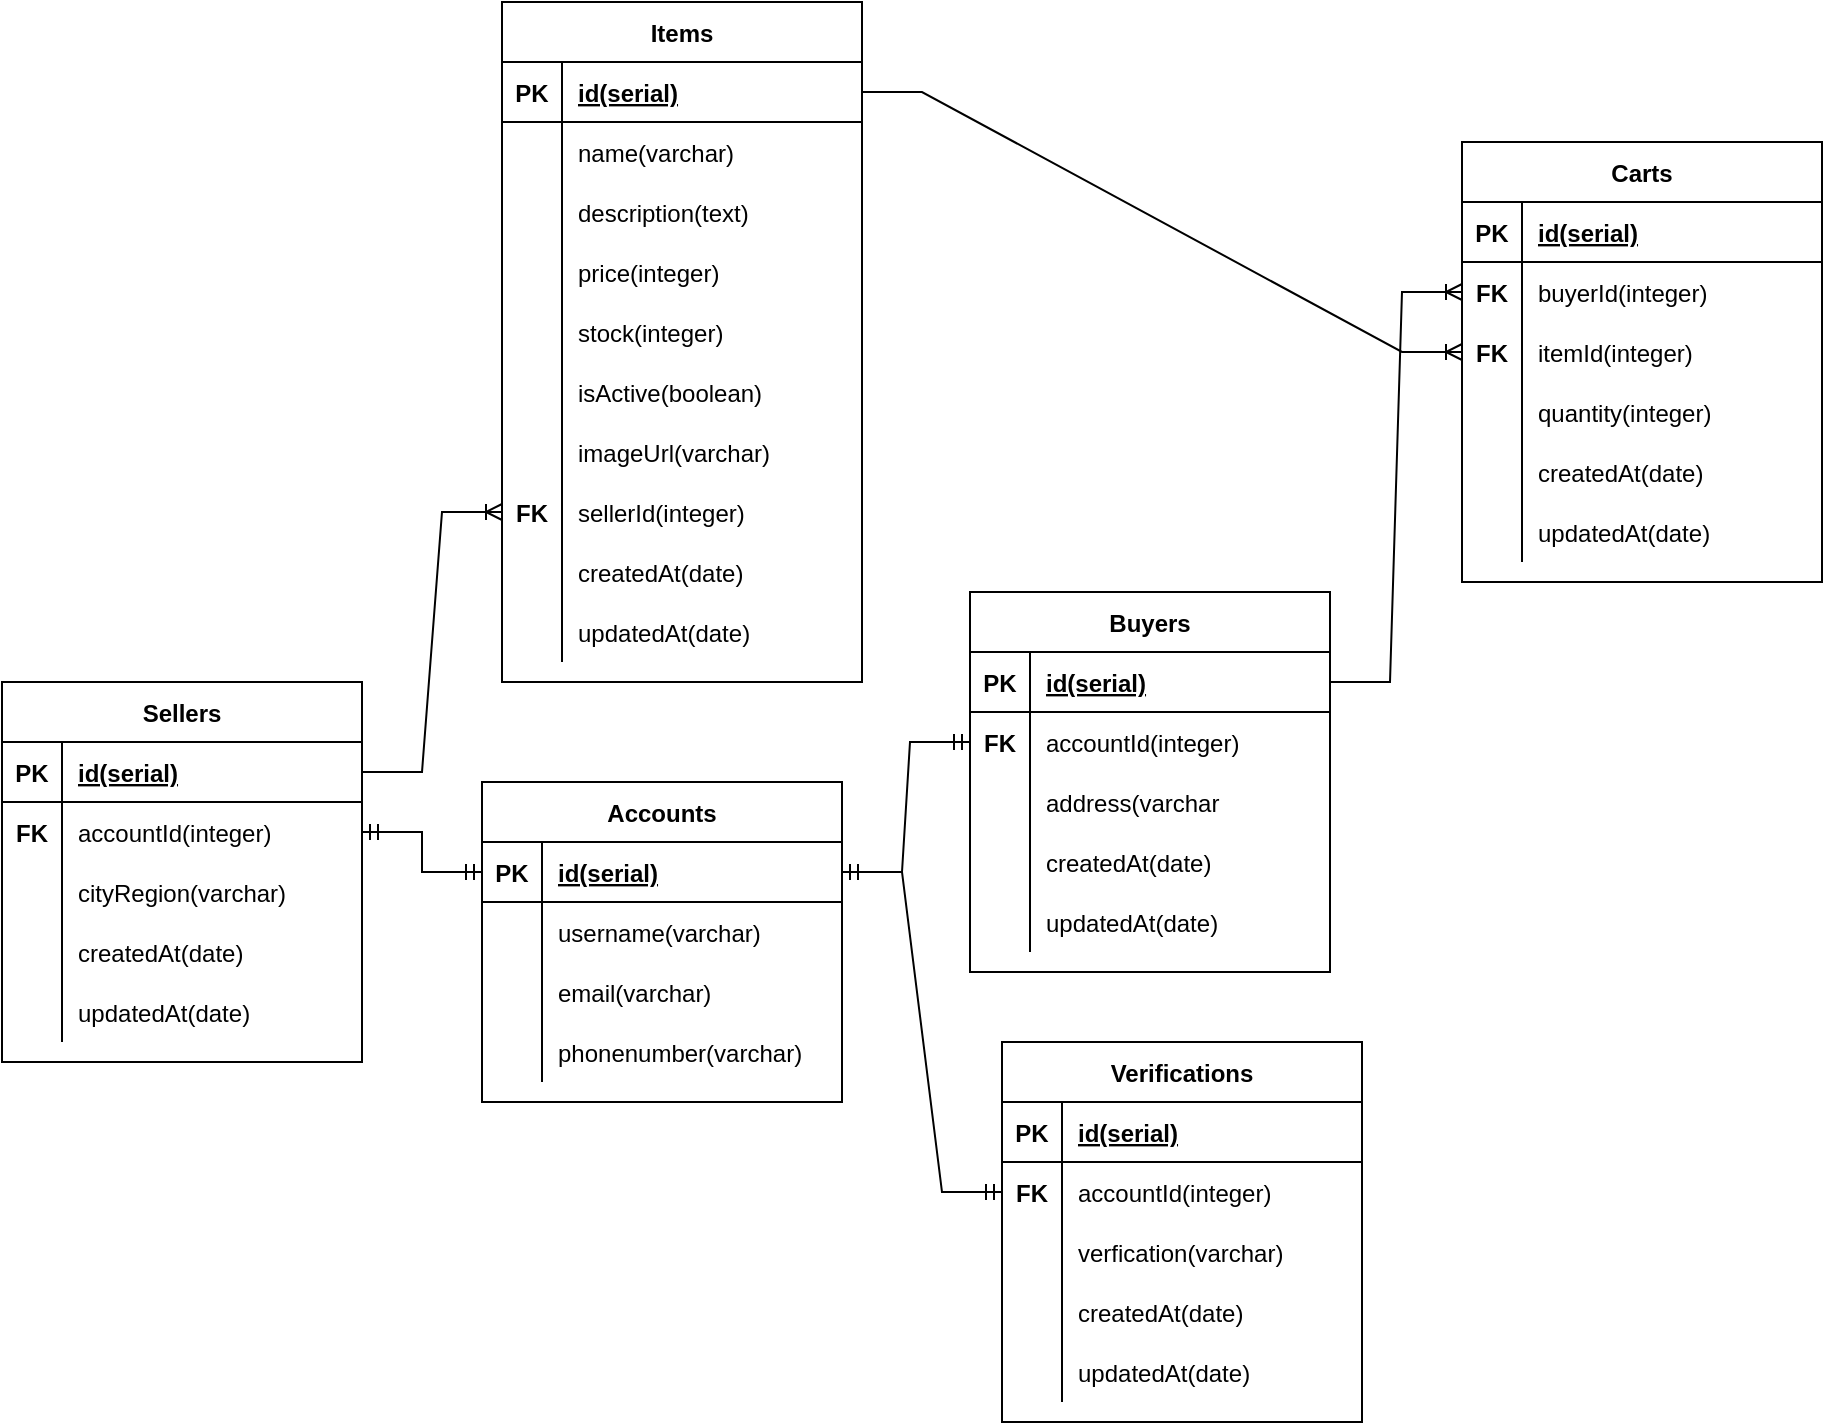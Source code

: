 <mxfile version="15.5.2" type="github">
  <diagram id="oNwJGqiaX8sWsKDRf94H" name="Page-1">
    <mxGraphModel dx="2130" dy="767" grid="1" gridSize="10" guides="1" tooltips="1" connect="1" arrows="1" fold="1" page="1" pageScale="1" pageWidth="827" pageHeight="1169" math="0" shadow="0">
      <root>
        <mxCell id="0" />
        <mxCell id="1" parent="0" />
        <mxCell id="CRNBBbrj-tP_phKa5Gia-1" value="Sellers" style="shape=table;startSize=30;container=1;collapsible=1;childLayout=tableLayout;fixedRows=1;rowLines=0;fontStyle=1;align=center;resizeLast=1;" vertex="1" parent="1">
          <mxGeometry x="-70" y="370" width="180" height="190" as="geometry" />
        </mxCell>
        <mxCell id="CRNBBbrj-tP_phKa5Gia-2" value="" style="shape=partialRectangle;collapsible=0;dropTarget=0;pointerEvents=0;fillColor=none;top=0;left=0;bottom=1;right=0;points=[[0,0.5],[1,0.5]];portConstraint=eastwest;" vertex="1" parent="CRNBBbrj-tP_phKa5Gia-1">
          <mxGeometry y="30" width="180" height="30" as="geometry" />
        </mxCell>
        <mxCell id="CRNBBbrj-tP_phKa5Gia-3" value="PK" style="shape=partialRectangle;connectable=0;fillColor=none;top=0;left=0;bottom=0;right=0;fontStyle=1;overflow=hidden;" vertex="1" parent="CRNBBbrj-tP_phKa5Gia-2">
          <mxGeometry width="30" height="30" as="geometry">
            <mxRectangle width="30" height="30" as="alternateBounds" />
          </mxGeometry>
        </mxCell>
        <mxCell id="CRNBBbrj-tP_phKa5Gia-4" value="id(serial)" style="shape=partialRectangle;connectable=0;fillColor=none;top=0;left=0;bottom=0;right=0;align=left;spacingLeft=6;fontStyle=5;overflow=hidden;" vertex="1" parent="CRNBBbrj-tP_phKa5Gia-2">
          <mxGeometry x="30" width="150" height="30" as="geometry">
            <mxRectangle width="150" height="30" as="alternateBounds" />
          </mxGeometry>
        </mxCell>
        <mxCell id="CRNBBbrj-tP_phKa5Gia-5" value="" style="shape=partialRectangle;collapsible=0;dropTarget=0;pointerEvents=0;fillColor=none;top=0;left=0;bottom=0;right=0;points=[[0,0.5],[1,0.5]];portConstraint=eastwest;" vertex="1" parent="CRNBBbrj-tP_phKa5Gia-1">
          <mxGeometry y="60" width="180" height="30" as="geometry" />
        </mxCell>
        <mxCell id="CRNBBbrj-tP_phKa5Gia-6" value="FK" style="shape=partialRectangle;connectable=0;fillColor=none;top=0;left=0;bottom=0;right=0;editable=1;overflow=hidden;fontStyle=1" vertex="1" parent="CRNBBbrj-tP_phKa5Gia-5">
          <mxGeometry width="30" height="30" as="geometry">
            <mxRectangle width="30" height="30" as="alternateBounds" />
          </mxGeometry>
        </mxCell>
        <mxCell id="CRNBBbrj-tP_phKa5Gia-7" value="accountId(integer)" style="shape=partialRectangle;connectable=0;fillColor=none;top=0;left=0;bottom=0;right=0;align=left;spacingLeft=6;overflow=hidden;" vertex="1" parent="CRNBBbrj-tP_phKa5Gia-5">
          <mxGeometry x="30" width="150" height="30" as="geometry">
            <mxRectangle width="150" height="30" as="alternateBounds" />
          </mxGeometry>
        </mxCell>
        <mxCell id="CRNBBbrj-tP_phKa5Gia-8" value="" style="shape=partialRectangle;collapsible=0;dropTarget=0;pointerEvents=0;fillColor=none;top=0;left=0;bottom=0;right=0;points=[[0,0.5],[1,0.5]];portConstraint=eastwest;" vertex="1" parent="CRNBBbrj-tP_phKa5Gia-1">
          <mxGeometry y="90" width="180" height="30" as="geometry" />
        </mxCell>
        <mxCell id="CRNBBbrj-tP_phKa5Gia-9" value="" style="shape=partialRectangle;connectable=0;fillColor=none;top=0;left=0;bottom=0;right=0;editable=1;overflow=hidden;" vertex="1" parent="CRNBBbrj-tP_phKa5Gia-8">
          <mxGeometry width="30" height="30" as="geometry">
            <mxRectangle width="30" height="30" as="alternateBounds" />
          </mxGeometry>
        </mxCell>
        <mxCell id="CRNBBbrj-tP_phKa5Gia-10" value="cityRegion(varchar)" style="shape=partialRectangle;connectable=0;fillColor=none;top=0;left=0;bottom=0;right=0;align=left;spacingLeft=6;overflow=hidden;" vertex="1" parent="CRNBBbrj-tP_phKa5Gia-8">
          <mxGeometry x="30" width="150" height="30" as="geometry">
            <mxRectangle width="150" height="30" as="alternateBounds" />
          </mxGeometry>
        </mxCell>
        <mxCell id="CRNBBbrj-tP_phKa5Gia-11" value="" style="shape=partialRectangle;collapsible=0;dropTarget=0;pointerEvents=0;fillColor=none;top=0;left=0;bottom=0;right=0;points=[[0,0.5],[1,0.5]];portConstraint=eastwest;" vertex="1" parent="CRNBBbrj-tP_phKa5Gia-1">
          <mxGeometry y="120" width="180" height="30" as="geometry" />
        </mxCell>
        <mxCell id="CRNBBbrj-tP_phKa5Gia-12" value="" style="shape=partialRectangle;connectable=0;fillColor=none;top=0;left=0;bottom=0;right=0;editable=1;overflow=hidden;" vertex="1" parent="CRNBBbrj-tP_phKa5Gia-11">
          <mxGeometry width="30" height="30" as="geometry">
            <mxRectangle width="30" height="30" as="alternateBounds" />
          </mxGeometry>
        </mxCell>
        <mxCell id="CRNBBbrj-tP_phKa5Gia-13" value="createdAt(date)" style="shape=partialRectangle;connectable=0;fillColor=none;top=0;left=0;bottom=0;right=0;align=left;spacingLeft=6;overflow=hidden;" vertex="1" parent="CRNBBbrj-tP_phKa5Gia-11">
          <mxGeometry x="30" width="150" height="30" as="geometry">
            <mxRectangle width="150" height="30" as="alternateBounds" />
          </mxGeometry>
        </mxCell>
        <mxCell id="CRNBBbrj-tP_phKa5Gia-106" value="" style="shape=partialRectangle;collapsible=0;dropTarget=0;pointerEvents=0;fillColor=none;top=0;left=0;bottom=0;right=0;points=[[0,0.5],[1,0.5]];portConstraint=eastwest;" vertex="1" parent="CRNBBbrj-tP_phKa5Gia-1">
          <mxGeometry y="150" width="180" height="30" as="geometry" />
        </mxCell>
        <mxCell id="CRNBBbrj-tP_phKa5Gia-107" value="" style="shape=partialRectangle;connectable=0;fillColor=none;top=0;left=0;bottom=0;right=0;editable=1;overflow=hidden;" vertex="1" parent="CRNBBbrj-tP_phKa5Gia-106">
          <mxGeometry width="30" height="30" as="geometry">
            <mxRectangle width="30" height="30" as="alternateBounds" />
          </mxGeometry>
        </mxCell>
        <mxCell id="CRNBBbrj-tP_phKa5Gia-108" value="updatedAt(date)" style="shape=partialRectangle;connectable=0;fillColor=none;top=0;left=0;bottom=0;right=0;align=left;spacingLeft=6;overflow=hidden;" vertex="1" parent="CRNBBbrj-tP_phKa5Gia-106">
          <mxGeometry x="30" width="150" height="30" as="geometry">
            <mxRectangle width="150" height="30" as="alternateBounds" />
          </mxGeometry>
        </mxCell>
        <mxCell id="CRNBBbrj-tP_phKa5Gia-14" value="Buyers" style="shape=table;startSize=30;container=1;collapsible=1;childLayout=tableLayout;fixedRows=1;rowLines=0;fontStyle=1;align=center;resizeLast=1;" vertex="1" parent="1">
          <mxGeometry x="414" y="325" width="180" height="190" as="geometry" />
        </mxCell>
        <mxCell id="CRNBBbrj-tP_phKa5Gia-15" value="" style="shape=partialRectangle;collapsible=0;dropTarget=0;pointerEvents=0;fillColor=none;top=0;left=0;bottom=1;right=0;points=[[0,0.5],[1,0.5]];portConstraint=eastwest;" vertex="1" parent="CRNBBbrj-tP_phKa5Gia-14">
          <mxGeometry y="30" width="180" height="30" as="geometry" />
        </mxCell>
        <mxCell id="CRNBBbrj-tP_phKa5Gia-16" value="PK" style="shape=partialRectangle;connectable=0;fillColor=none;top=0;left=0;bottom=0;right=0;fontStyle=1;overflow=hidden;" vertex="1" parent="CRNBBbrj-tP_phKa5Gia-15">
          <mxGeometry width="30" height="30" as="geometry">
            <mxRectangle width="30" height="30" as="alternateBounds" />
          </mxGeometry>
        </mxCell>
        <mxCell id="CRNBBbrj-tP_phKa5Gia-17" value="id(serial)" style="shape=partialRectangle;connectable=0;fillColor=none;top=0;left=0;bottom=0;right=0;align=left;spacingLeft=6;fontStyle=5;overflow=hidden;" vertex="1" parent="CRNBBbrj-tP_phKa5Gia-15">
          <mxGeometry x="30" width="150" height="30" as="geometry">
            <mxRectangle width="150" height="30" as="alternateBounds" />
          </mxGeometry>
        </mxCell>
        <mxCell id="CRNBBbrj-tP_phKa5Gia-18" value="" style="shape=partialRectangle;collapsible=0;dropTarget=0;pointerEvents=0;fillColor=none;top=0;left=0;bottom=0;right=0;points=[[0,0.5],[1,0.5]];portConstraint=eastwest;" vertex="1" parent="CRNBBbrj-tP_phKa5Gia-14">
          <mxGeometry y="60" width="180" height="30" as="geometry" />
        </mxCell>
        <mxCell id="CRNBBbrj-tP_phKa5Gia-19" value="FK" style="shape=partialRectangle;connectable=0;fillColor=none;top=0;left=0;bottom=0;right=0;editable=1;overflow=hidden;fontStyle=1" vertex="1" parent="CRNBBbrj-tP_phKa5Gia-18">
          <mxGeometry width="30" height="30" as="geometry">
            <mxRectangle width="30" height="30" as="alternateBounds" />
          </mxGeometry>
        </mxCell>
        <mxCell id="CRNBBbrj-tP_phKa5Gia-20" value="accountId(integer)" style="shape=partialRectangle;connectable=0;fillColor=none;top=0;left=0;bottom=0;right=0;align=left;spacingLeft=6;overflow=hidden;" vertex="1" parent="CRNBBbrj-tP_phKa5Gia-18">
          <mxGeometry x="30" width="150" height="30" as="geometry">
            <mxRectangle width="150" height="30" as="alternateBounds" />
          </mxGeometry>
        </mxCell>
        <mxCell id="CRNBBbrj-tP_phKa5Gia-21" value="" style="shape=partialRectangle;collapsible=0;dropTarget=0;pointerEvents=0;fillColor=none;top=0;left=0;bottom=0;right=0;points=[[0,0.5],[1,0.5]];portConstraint=eastwest;" vertex="1" parent="CRNBBbrj-tP_phKa5Gia-14">
          <mxGeometry y="90" width="180" height="30" as="geometry" />
        </mxCell>
        <mxCell id="CRNBBbrj-tP_phKa5Gia-22" value="" style="shape=partialRectangle;connectable=0;fillColor=none;top=0;left=0;bottom=0;right=0;editable=1;overflow=hidden;" vertex="1" parent="CRNBBbrj-tP_phKa5Gia-21">
          <mxGeometry width="30" height="30" as="geometry">
            <mxRectangle width="30" height="30" as="alternateBounds" />
          </mxGeometry>
        </mxCell>
        <mxCell id="CRNBBbrj-tP_phKa5Gia-23" value="address(varchar" style="shape=partialRectangle;connectable=0;fillColor=none;top=0;left=0;bottom=0;right=0;align=left;spacingLeft=6;overflow=hidden;" vertex="1" parent="CRNBBbrj-tP_phKa5Gia-21">
          <mxGeometry x="30" width="150" height="30" as="geometry">
            <mxRectangle width="150" height="30" as="alternateBounds" />
          </mxGeometry>
        </mxCell>
        <mxCell id="CRNBBbrj-tP_phKa5Gia-24" value="" style="shape=partialRectangle;collapsible=0;dropTarget=0;pointerEvents=0;fillColor=none;top=0;left=0;bottom=0;right=0;points=[[0,0.5],[1,0.5]];portConstraint=eastwest;" vertex="1" parent="CRNBBbrj-tP_phKa5Gia-14">
          <mxGeometry y="120" width="180" height="30" as="geometry" />
        </mxCell>
        <mxCell id="CRNBBbrj-tP_phKa5Gia-25" value="" style="shape=partialRectangle;connectable=0;fillColor=none;top=0;left=0;bottom=0;right=0;editable=1;overflow=hidden;" vertex="1" parent="CRNBBbrj-tP_phKa5Gia-24">
          <mxGeometry width="30" height="30" as="geometry">
            <mxRectangle width="30" height="30" as="alternateBounds" />
          </mxGeometry>
        </mxCell>
        <mxCell id="CRNBBbrj-tP_phKa5Gia-26" value="createdAt(date)" style="shape=partialRectangle;connectable=0;fillColor=none;top=0;left=0;bottom=0;right=0;align=left;spacingLeft=6;overflow=hidden;" vertex="1" parent="CRNBBbrj-tP_phKa5Gia-24">
          <mxGeometry x="30" width="150" height="30" as="geometry">
            <mxRectangle width="150" height="30" as="alternateBounds" />
          </mxGeometry>
        </mxCell>
        <mxCell id="CRNBBbrj-tP_phKa5Gia-109" value="" style="shape=partialRectangle;collapsible=0;dropTarget=0;pointerEvents=0;fillColor=none;top=0;left=0;bottom=0;right=0;points=[[0,0.5],[1,0.5]];portConstraint=eastwest;" vertex="1" parent="CRNBBbrj-tP_phKa5Gia-14">
          <mxGeometry y="150" width="180" height="30" as="geometry" />
        </mxCell>
        <mxCell id="CRNBBbrj-tP_phKa5Gia-110" value="" style="shape=partialRectangle;connectable=0;fillColor=none;top=0;left=0;bottom=0;right=0;editable=1;overflow=hidden;" vertex="1" parent="CRNBBbrj-tP_phKa5Gia-109">
          <mxGeometry width="30" height="30" as="geometry">
            <mxRectangle width="30" height="30" as="alternateBounds" />
          </mxGeometry>
        </mxCell>
        <mxCell id="CRNBBbrj-tP_phKa5Gia-111" value="updatedAt(date)" style="shape=partialRectangle;connectable=0;fillColor=none;top=0;left=0;bottom=0;right=0;align=left;spacingLeft=6;overflow=hidden;" vertex="1" parent="CRNBBbrj-tP_phKa5Gia-109">
          <mxGeometry x="30" width="150" height="30" as="geometry">
            <mxRectangle width="150" height="30" as="alternateBounds" />
          </mxGeometry>
        </mxCell>
        <mxCell id="CRNBBbrj-tP_phKa5Gia-27" value="Accounts" style="shape=table;startSize=30;container=1;collapsible=1;childLayout=tableLayout;fixedRows=1;rowLines=0;fontStyle=1;align=center;resizeLast=1;" vertex="1" parent="1">
          <mxGeometry x="170" y="420" width="180" height="160" as="geometry" />
        </mxCell>
        <mxCell id="CRNBBbrj-tP_phKa5Gia-28" value="" style="shape=partialRectangle;collapsible=0;dropTarget=0;pointerEvents=0;fillColor=none;top=0;left=0;bottom=1;right=0;points=[[0,0.5],[1,0.5]];portConstraint=eastwest;" vertex="1" parent="CRNBBbrj-tP_phKa5Gia-27">
          <mxGeometry y="30" width="180" height="30" as="geometry" />
        </mxCell>
        <mxCell id="CRNBBbrj-tP_phKa5Gia-29" value="PK" style="shape=partialRectangle;connectable=0;fillColor=none;top=0;left=0;bottom=0;right=0;fontStyle=1;overflow=hidden;" vertex="1" parent="CRNBBbrj-tP_phKa5Gia-28">
          <mxGeometry width="30" height="30" as="geometry">
            <mxRectangle width="30" height="30" as="alternateBounds" />
          </mxGeometry>
        </mxCell>
        <mxCell id="CRNBBbrj-tP_phKa5Gia-30" value="id(serial)" style="shape=partialRectangle;connectable=0;fillColor=none;top=0;left=0;bottom=0;right=0;align=left;spacingLeft=6;fontStyle=5;overflow=hidden;" vertex="1" parent="CRNBBbrj-tP_phKa5Gia-28">
          <mxGeometry x="30" width="150" height="30" as="geometry">
            <mxRectangle width="150" height="30" as="alternateBounds" />
          </mxGeometry>
        </mxCell>
        <mxCell id="CRNBBbrj-tP_phKa5Gia-31" value="" style="shape=partialRectangle;collapsible=0;dropTarget=0;pointerEvents=0;fillColor=none;top=0;left=0;bottom=0;right=0;points=[[0,0.5],[1,0.5]];portConstraint=eastwest;" vertex="1" parent="CRNBBbrj-tP_phKa5Gia-27">
          <mxGeometry y="60" width="180" height="30" as="geometry" />
        </mxCell>
        <mxCell id="CRNBBbrj-tP_phKa5Gia-32" value="" style="shape=partialRectangle;connectable=0;fillColor=none;top=0;left=0;bottom=0;right=0;editable=1;overflow=hidden;" vertex="1" parent="CRNBBbrj-tP_phKa5Gia-31">
          <mxGeometry width="30" height="30" as="geometry">
            <mxRectangle width="30" height="30" as="alternateBounds" />
          </mxGeometry>
        </mxCell>
        <mxCell id="CRNBBbrj-tP_phKa5Gia-33" value="username(varchar)" style="shape=partialRectangle;connectable=0;fillColor=none;top=0;left=0;bottom=0;right=0;align=left;spacingLeft=6;overflow=hidden;" vertex="1" parent="CRNBBbrj-tP_phKa5Gia-31">
          <mxGeometry x="30" width="150" height="30" as="geometry">
            <mxRectangle width="150" height="30" as="alternateBounds" />
          </mxGeometry>
        </mxCell>
        <mxCell id="CRNBBbrj-tP_phKa5Gia-34" value="" style="shape=partialRectangle;collapsible=0;dropTarget=0;pointerEvents=0;fillColor=none;top=0;left=0;bottom=0;right=0;points=[[0,0.5],[1,0.5]];portConstraint=eastwest;" vertex="1" parent="CRNBBbrj-tP_phKa5Gia-27">
          <mxGeometry y="90" width="180" height="30" as="geometry" />
        </mxCell>
        <mxCell id="CRNBBbrj-tP_phKa5Gia-35" value="" style="shape=partialRectangle;connectable=0;fillColor=none;top=0;left=0;bottom=0;right=0;editable=1;overflow=hidden;" vertex="1" parent="CRNBBbrj-tP_phKa5Gia-34">
          <mxGeometry width="30" height="30" as="geometry">
            <mxRectangle width="30" height="30" as="alternateBounds" />
          </mxGeometry>
        </mxCell>
        <mxCell id="CRNBBbrj-tP_phKa5Gia-36" value="email(varchar)" style="shape=partialRectangle;connectable=0;fillColor=none;top=0;left=0;bottom=0;right=0;align=left;spacingLeft=6;overflow=hidden;" vertex="1" parent="CRNBBbrj-tP_phKa5Gia-34">
          <mxGeometry x="30" width="150" height="30" as="geometry">
            <mxRectangle width="150" height="30" as="alternateBounds" />
          </mxGeometry>
        </mxCell>
        <mxCell id="CRNBBbrj-tP_phKa5Gia-37" value="" style="shape=partialRectangle;collapsible=0;dropTarget=0;pointerEvents=0;fillColor=none;top=0;left=0;bottom=0;right=0;points=[[0,0.5],[1,0.5]];portConstraint=eastwest;" vertex="1" parent="CRNBBbrj-tP_phKa5Gia-27">
          <mxGeometry y="120" width="180" height="30" as="geometry" />
        </mxCell>
        <mxCell id="CRNBBbrj-tP_phKa5Gia-38" value="" style="shape=partialRectangle;connectable=0;fillColor=none;top=0;left=0;bottom=0;right=0;editable=1;overflow=hidden;" vertex="1" parent="CRNBBbrj-tP_phKa5Gia-37">
          <mxGeometry width="30" height="30" as="geometry">
            <mxRectangle width="30" height="30" as="alternateBounds" />
          </mxGeometry>
        </mxCell>
        <mxCell id="CRNBBbrj-tP_phKa5Gia-39" value="phonenumber(varchar)" style="shape=partialRectangle;connectable=0;fillColor=none;top=0;left=0;bottom=0;right=0;align=left;spacingLeft=6;overflow=hidden;" vertex="1" parent="CRNBBbrj-tP_phKa5Gia-37">
          <mxGeometry x="30" width="150" height="30" as="geometry">
            <mxRectangle width="150" height="30" as="alternateBounds" />
          </mxGeometry>
        </mxCell>
        <mxCell id="CRNBBbrj-tP_phKa5Gia-40" value="Items" style="shape=table;startSize=30;container=1;collapsible=1;childLayout=tableLayout;fixedRows=1;rowLines=0;fontStyle=1;align=center;resizeLast=1;" vertex="1" parent="1">
          <mxGeometry x="180" y="30" width="180" height="340" as="geometry" />
        </mxCell>
        <mxCell id="CRNBBbrj-tP_phKa5Gia-41" value="" style="shape=partialRectangle;collapsible=0;dropTarget=0;pointerEvents=0;fillColor=none;top=0;left=0;bottom=1;right=0;points=[[0,0.5],[1,0.5]];portConstraint=eastwest;" vertex="1" parent="CRNBBbrj-tP_phKa5Gia-40">
          <mxGeometry y="30" width="180" height="30" as="geometry" />
        </mxCell>
        <mxCell id="CRNBBbrj-tP_phKa5Gia-42" value="PK" style="shape=partialRectangle;connectable=0;fillColor=none;top=0;left=0;bottom=0;right=0;fontStyle=1;overflow=hidden;" vertex="1" parent="CRNBBbrj-tP_phKa5Gia-41">
          <mxGeometry width="30" height="30" as="geometry">
            <mxRectangle width="30" height="30" as="alternateBounds" />
          </mxGeometry>
        </mxCell>
        <mxCell id="CRNBBbrj-tP_phKa5Gia-43" value="id(serial)" style="shape=partialRectangle;connectable=0;fillColor=none;top=0;left=0;bottom=0;right=0;align=left;spacingLeft=6;fontStyle=5;overflow=hidden;" vertex="1" parent="CRNBBbrj-tP_phKa5Gia-41">
          <mxGeometry x="30" width="150" height="30" as="geometry">
            <mxRectangle width="150" height="30" as="alternateBounds" />
          </mxGeometry>
        </mxCell>
        <mxCell id="CRNBBbrj-tP_phKa5Gia-44" value="" style="shape=partialRectangle;collapsible=0;dropTarget=0;pointerEvents=0;fillColor=none;top=0;left=0;bottom=0;right=0;points=[[0,0.5],[1,0.5]];portConstraint=eastwest;" vertex="1" parent="CRNBBbrj-tP_phKa5Gia-40">
          <mxGeometry y="60" width="180" height="30" as="geometry" />
        </mxCell>
        <mxCell id="CRNBBbrj-tP_phKa5Gia-45" value="" style="shape=partialRectangle;connectable=0;fillColor=none;top=0;left=0;bottom=0;right=0;editable=1;overflow=hidden;" vertex="1" parent="CRNBBbrj-tP_phKa5Gia-44">
          <mxGeometry width="30" height="30" as="geometry">
            <mxRectangle width="30" height="30" as="alternateBounds" />
          </mxGeometry>
        </mxCell>
        <mxCell id="CRNBBbrj-tP_phKa5Gia-46" value="name(varchar)" style="shape=partialRectangle;connectable=0;fillColor=none;top=0;left=0;bottom=0;right=0;align=left;spacingLeft=6;overflow=hidden;" vertex="1" parent="CRNBBbrj-tP_phKa5Gia-44">
          <mxGeometry x="30" width="150" height="30" as="geometry">
            <mxRectangle width="150" height="30" as="alternateBounds" />
          </mxGeometry>
        </mxCell>
        <mxCell id="CRNBBbrj-tP_phKa5Gia-47" value="" style="shape=partialRectangle;collapsible=0;dropTarget=0;pointerEvents=0;fillColor=none;top=0;left=0;bottom=0;right=0;points=[[0,0.5],[1,0.5]];portConstraint=eastwest;" vertex="1" parent="CRNBBbrj-tP_phKa5Gia-40">
          <mxGeometry y="90" width="180" height="30" as="geometry" />
        </mxCell>
        <mxCell id="CRNBBbrj-tP_phKa5Gia-48" value="" style="shape=partialRectangle;connectable=0;fillColor=none;top=0;left=0;bottom=0;right=0;editable=1;overflow=hidden;" vertex="1" parent="CRNBBbrj-tP_phKa5Gia-47">
          <mxGeometry width="30" height="30" as="geometry">
            <mxRectangle width="30" height="30" as="alternateBounds" />
          </mxGeometry>
        </mxCell>
        <mxCell id="CRNBBbrj-tP_phKa5Gia-49" value="description(text)" style="shape=partialRectangle;connectable=0;fillColor=none;top=0;left=0;bottom=0;right=0;align=left;spacingLeft=6;overflow=hidden;" vertex="1" parent="CRNBBbrj-tP_phKa5Gia-47">
          <mxGeometry x="30" width="150" height="30" as="geometry">
            <mxRectangle width="150" height="30" as="alternateBounds" />
          </mxGeometry>
        </mxCell>
        <mxCell id="CRNBBbrj-tP_phKa5Gia-50" value="" style="shape=partialRectangle;collapsible=0;dropTarget=0;pointerEvents=0;fillColor=none;top=0;left=0;bottom=0;right=0;points=[[0,0.5],[1,0.5]];portConstraint=eastwest;" vertex="1" parent="CRNBBbrj-tP_phKa5Gia-40">
          <mxGeometry y="120" width="180" height="30" as="geometry" />
        </mxCell>
        <mxCell id="CRNBBbrj-tP_phKa5Gia-51" value="" style="shape=partialRectangle;connectable=0;fillColor=none;top=0;left=0;bottom=0;right=0;editable=1;overflow=hidden;" vertex="1" parent="CRNBBbrj-tP_phKa5Gia-50">
          <mxGeometry width="30" height="30" as="geometry">
            <mxRectangle width="30" height="30" as="alternateBounds" />
          </mxGeometry>
        </mxCell>
        <mxCell id="CRNBBbrj-tP_phKa5Gia-52" value="price(integer)" style="shape=partialRectangle;connectable=0;fillColor=none;top=0;left=0;bottom=0;right=0;align=left;spacingLeft=6;overflow=hidden;" vertex="1" parent="CRNBBbrj-tP_phKa5Gia-50">
          <mxGeometry x="30" width="150" height="30" as="geometry">
            <mxRectangle width="150" height="30" as="alternateBounds" />
          </mxGeometry>
        </mxCell>
        <mxCell id="CRNBBbrj-tP_phKa5Gia-79" value="" style="shape=partialRectangle;collapsible=0;dropTarget=0;pointerEvents=0;fillColor=none;top=0;left=0;bottom=0;right=0;points=[[0,0.5],[1,0.5]];portConstraint=eastwest;" vertex="1" parent="CRNBBbrj-tP_phKa5Gia-40">
          <mxGeometry y="150" width="180" height="30" as="geometry" />
        </mxCell>
        <mxCell id="CRNBBbrj-tP_phKa5Gia-80" value="" style="shape=partialRectangle;connectable=0;fillColor=none;top=0;left=0;bottom=0;right=0;editable=1;overflow=hidden;" vertex="1" parent="CRNBBbrj-tP_phKa5Gia-79">
          <mxGeometry width="30" height="30" as="geometry">
            <mxRectangle width="30" height="30" as="alternateBounds" />
          </mxGeometry>
        </mxCell>
        <mxCell id="CRNBBbrj-tP_phKa5Gia-81" value="stock(integer)" style="shape=partialRectangle;connectable=0;fillColor=none;top=0;left=0;bottom=0;right=0;align=left;spacingLeft=6;overflow=hidden;" vertex="1" parent="CRNBBbrj-tP_phKa5Gia-79">
          <mxGeometry x="30" width="150" height="30" as="geometry">
            <mxRectangle width="150" height="30" as="alternateBounds" />
          </mxGeometry>
        </mxCell>
        <mxCell id="CRNBBbrj-tP_phKa5Gia-82" value="" style="shape=partialRectangle;collapsible=0;dropTarget=0;pointerEvents=0;fillColor=none;top=0;left=0;bottom=0;right=0;points=[[0,0.5],[1,0.5]];portConstraint=eastwest;" vertex="1" parent="CRNBBbrj-tP_phKa5Gia-40">
          <mxGeometry y="180" width="180" height="30" as="geometry" />
        </mxCell>
        <mxCell id="CRNBBbrj-tP_phKa5Gia-83" value="" style="shape=partialRectangle;connectable=0;fillColor=none;top=0;left=0;bottom=0;right=0;editable=1;overflow=hidden;" vertex="1" parent="CRNBBbrj-tP_phKa5Gia-82">
          <mxGeometry width="30" height="30" as="geometry">
            <mxRectangle width="30" height="30" as="alternateBounds" />
          </mxGeometry>
        </mxCell>
        <mxCell id="CRNBBbrj-tP_phKa5Gia-84" value="isActive(boolean)" style="shape=partialRectangle;connectable=0;fillColor=none;top=0;left=0;bottom=0;right=0;align=left;spacingLeft=6;overflow=hidden;" vertex="1" parent="CRNBBbrj-tP_phKa5Gia-82">
          <mxGeometry x="30" width="150" height="30" as="geometry">
            <mxRectangle width="150" height="30" as="alternateBounds" />
          </mxGeometry>
        </mxCell>
        <mxCell id="CRNBBbrj-tP_phKa5Gia-85" value="" style="shape=partialRectangle;collapsible=0;dropTarget=0;pointerEvents=0;fillColor=none;top=0;left=0;bottom=0;right=0;points=[[0,0.5],[1,0.5]];portConstraint=eastwest;" vertex="1" parent="CRNBBbrj-tP_phKa5Gia-40">
          <mxGeometry y="210" width="180" height="30" as="geometry" />
        </mxCell>
        <mxCell id="CRNBBbrj-tP_phKa5Gia-86" value="" style="shape=partialRectangle;connectable=0;fillColor=none;top=0;left=0;bottom=0;right=0;editable=1;overflow=hidden;" vertex="1" parent="CRNBBbrj-tP_phKa5Gia-85">
          <mxGeometry width="30" height="30" as="geometry">
            <mxRectangle width="30" height="30" as="alternateBounds" />
          </mxGeometry>
        </mxCell>
        <mxCell id="CRNBBbrj-tP_phKa5Gia-87" value="imageUrl(varchar)" style="shape=partialRectangle;connectable=0;fillColor=none;top=0;left=0;bottom=0;right=0;align=left;spacingLeft=6;overflow=hidden;" vertex="1" parent="CRNBBbrj-tP_phKa5Gia-85">
          <mxGeometry x="30" width="150" height="30" as="geometry">
            <mxRectangle width="150" height="30" as="alternateBounds" />
          </mxGeometry>
        </mxCell>
        <mxCell id="CRNBBbrj-tP_phKa5Gia-88" value="" style="shape=partialRectangle;collapsible=0;dropTarget=0;pointerEvents=0;fillColor=none;top=0;left=0;bottom=0;right=0;points=[[0,0.5],[1,0.5]];portConstraint=eastwest;" vertex="1" parent="CRNBBbrj-tP_phKa5Gia-40">
          <mxGeometry y="240" width="180" height="30" as="geometry" />
        </mxCell>
        <mxCell id="CRNBBbrj-tP_phKa5Gia-89" value="FK" style="shape=partialRectangle;connectable=0;fillColor=none;top=0;left=0;bottom=0;right=0;editable=1;overflow=hidden;fontStyle=1" vertex="1" parent="CRNBBbrj-tP_phKa5Gia-88">
          <mxGeometry width="30" height="30" as="geometry">
            <mxRectangle width="30" height="30" as="alternateBounds" />
          </mxGeometry>
        </mxCell>
        <mxCell id="CRNBBbrj-tP_phKa5Gia-90" value="sellerId(integer)" style="shape=partialRectangle;connectable=0;fillColor=none;top=0;left=0;bottom=0;right=0;align=left;spacingLeft=6;overflow=hidden;" vertex="1" parent="CRNBBbrj-tP_phKa5Gia-88">
          <mxGeometry x="30" width="150" height="30" as="geometry">
            <mxRectangle width="150" height="30" as="alternateBounds" />
          </mxGeometry>
        </mxCell>
        <mxCell id="CRNBBbrj-tP_phKa5Gia-94" value="" style="shape=partialRectangle;collapsible=0;dropTarget=0;pointerEvents=0;fillColor=none;top=0;left=0;bottom=0;right=0;points=[[0,0.5],[1,0.5]];portConstraint=eastwest;" vertex="1" parent="CRNBBbrj-tP_phKa5Gia-40">
          <mxGeometry y="270" width="180" height="30" as="geometry" />
        </mxCell>
        <mxCell id="CRNBBbrj-tP_phKa5Gia-95" value="" style="shape=partialRectangle;connectable=0;fillColor=none;top=0;left=0;bottom=0;right=0;editable=1;overflow=hidden;fontStyle=1" vertex="1" parent="CRNBBbrj-tP_phKa5Gia-94">
          <mxGeometry width="30" height="30" as="geometry">
            <mxRectangle width="30" height="30" as="alternateBounds" />
          </mxGeometry>
        </mxCell>
        <mxCell id="CRNBBbrj-tP_phKa5Gia-96" value="createdAt(date)" style="shape=partialRectangle;connectable=0;fillColor=none;top=0;left=0;bottom=0;right=0;align=left;spacingLeft=6;overflow=hidden;" vertex="1" parent="CRNBBbrj-tP_phKa5Gia-94">
          <mxGeometry x="30" width="150" height="30" as="geometry">
            <mxRectangle width="150" height="30" as="alternateBounds" />
          </mxGeometry>
        </mxCell>
        <mxCell id="CRNBBbrj-tP_phKa5Gia-97" value="" style="shape=partialRectangle;collapsible=0;dropTarget=0;pointerEvents=0;fillColor=none;top=0;left=0;bottom=0;right=0;points=[[0,0.5],[1,0.5]];portConstraint=eastwest;" vertex="1" parent="CRNBBbrj-tP_phKa5Gia-40">
          <mxGeometry y="300" width="180" height="30" as="geometry" />
        </mxCell>
        <mxCell id="CRNBBbrj-tP_phKa5Gia-98" value="" style="shape=partialRectangle;connectable=0;fillColor=none;top=0;left=0;bottom=0;right=0;editable=1;overflow=hidden;fontStyle=1" vertex="1" parent="CRNBBbrj-tP_phKa5Gia-97">
          <mxGeometry width="30" height="30" as="geometry">
            <mxRectangle width="30" height="30" as="alternateBounds" />
          </mxGeometry>
        </mxCell>
        <mxCell id="CRNBBbrj-tP_phKa5Gia-99" value="updatedAt(date)" style="shape=partialRectangle;connectable=0;fillColor=none;top=0;left=0;bottom=0;right=0;align=left;spacingLeft=6;overflow=hidden;" vertex="1" parent="CRNBBbrj-tP_phKa5Gia-97">
          <mxGeometry x="30" width="150" height="30" as="geometry">
            <mxRectangle width="150" height="30" as="alternateBounds" />
          </mxGeometry>
        </mxCell>
        <mxCell id="CRNBBbrj-tP_phKa5Gia-53" value="Carts" style="shape=table;startSize=30;container=1;collapsible=1;childLayout=tableLayout;fixedRows=1;rowLines=0;fontStyle=1;align=center;resizeLast=1;" vertex="1" parent="1">
          <mxGeometry x="660" y="100" width="180" height="220" as="geometry" />
        </mxCell>
        <mxCell id="CRNBBbrj-tP_phKa5Gia-54" value="" style="shape=partialRectangle;collapsible=0;dropTarget=0;pointerEvents=0;fillColor=none;top=0;left=0;bottom=1;right=0;points=[[0,0.5],[1,0.5]];portConstraint=eastwest;" vertex="1" parent="CRNBBbrj-tP_phKa5Gia-53">
          <mxGeometry y="30" width="180" height="30" as="geometry" />
        </mxCell>
        <mxCell id="CRNBBbrj-tP_phKa5Gia-55" value="PK" style="shape=partialRectangle;connectable=0;fillColor=none;top=0;left=0;bottom=0;right=0;fontStyle=1;overflow=hidden;" vertex="1" parent="CRNBBbrj-tP_phKa5Gia-54">
          <mxGeometry width="30" height="30" as="geometry">
            <mxRectangle width="30" height="30" as="alternateBounds" />
          </mxGeometry>
        </mxCell>
        <mxCell id="CRNBBbrj-tP_phKa5Gia-56" value="id(serial)" style="shape=partialRectangle;connectable=0;fillColor=none;top=0;left=0;bottom=0;right=0;align=left;spacingLeft=6;fontStyle=5;overflow=hidden;" vertex="1" parent="CRNBBbrj-tP_phKa5Gia-54">
          <mxGeometry x="30" width="150" height="30" as="geometry">
            <mxRectangle width="150" height="30" as="alternateBounds" />
          </mxGeometry>
        </mxCell>
        <mxCell id="CRNBBbrj-tP_phKa5Gia-57" value="" style="shape=partialRectangle;collapsible=0;dropTarget=0;pointerEvents=0;fillColor=none;top=0;left=0;bottom=0;right=0;points=[[0,0.5],[1,0.5]];portConstraint=eastwest;" vertex="1" parent="CRNBBbrj-tP_phKa5Gia-53">
          <mxGeometry y="60" width="180" height="30" as="geometry" />
        </mxCell>
        <mxCell id="CRNBBbrj-tP_phKa5Gia-58" value="FK" style="shape=partialRectangle;connectable=0;fillColor=none;top=0;left=0;bottom=0;right=0;editable=1;overflow=hidden;fontStyle=1" vertex="1" parent="CRNBBbrj-tP_phKa5Gia-57">
          <mxGeometry width="30" height="30" as="geometry">
            <mxRectangle width="30" height="30" as="alternateBounds" />
          </mxGeometry>
        </mxCell>
        <mxCell id="CRNBBbrj-tP_phKa5Gia-59" value="buyerId(integer)" style="shape=partialRectangle;connectable=0;fillColor=none;top=0;left=0;bottom=0;right=0;align=left;spacingLeft=6;overflow=hidden;" vertex="1" parent="CRNBBbrj-tP_phKa5Gia-57">
          <mxGeometry x="30" width="150" height="30" as="geometry">
            <mxRectangle width="150" height="30" as="alternateBounds" />
          </mxGeometry>
        </mxCell>
        <mxCell id="CRNBBbrj-tP_phKa5Gia-60" value="" style="shape=partialRectangle;collapsible=0;dropTarget=0;pointerEvents=0;fillColor=none;top=0;left=0;bottom=0;right=0;points=[[0,0.5],[1,0.5]];portConstraint=eastwest;" vertex="1" parent="CRNBBbrj-tP_phKa5Gia-53">
          <mxGeometry y="90" width="180" height="30" as="geometry" />
        </mxCell>
        <mxCell id="CRNBBbrj-tP_phKa5Gia-61" value="FK" style="shape=partialRectangle;connectable=0;fillColor=none;top=0;left=0;bottom=0;right=0;editable=1;overflow=hidden;fontStyle=1" vertex="1" parent="CRNBBbrj-tP_phKa5Gia-60">
          <mxGeometry width="30" height="30" as="geometry">
            <mxRectangle width="30" height="30" as="alternateBounds" />
          </mxGeometry>
        </mxCell>
        <mxCell id="CRNBBbrj-tP_phKa5Gia-62" value="itemId(integer)" style="shape=partialRectangle;connectable=0;fillColor=none;top=0;left=0;bottom=0;right=0;align=left;spacingLeft=6;overflow=hidden;" vertex="1" parent="CRNBBbrj-tP_phKa5Gia-60">
          <mxGeometry x="30" width="150" height="30" as="geometry">
            <mxRectangle width="150" height="30" as="alternateBounds" />
          </mxGeometry>
        </mxCell>
        <mxCell id="CRNBBbrj-tP_phKa5Gia-63" value="" style="shape=partialRectangle;collapsible=0;dropTarget=0;pointerEvents=0;fillColor=none;top=0;left=0;bottom=0;right=0;points=[[0,0.5],[1,0.5]];portConstraint=eastwest;" vertex="1" parent="CRNBBbrj-tP_phKa5Gia-53">
          <mxGeometry y="120" width="180" height="30" as="geometry" />
        </mxCell>
        <mxCell id="CRNBBbrj-tP_phKa5Gia-64" value="" style="shape=partialRectangle;connectable=0;fillColor=none;top=0;left=0;bottom=0;right=0;editable=1;overflow=hidden;" vertex="1" parent="CRNBBbrj-tP_phKa5Gia-63">
          <mxGeometry width="30" height="30" as="geometry">
            <mxRectangle width="30" height="30" as="alternateBounds" />
          </mxGeometry>
        </mxCell>
        <mxCell id="CRNBBbrj-tP_phKa5Gia-65" value="quantity(integer)" style="shape=partialRectangle;connectable=0;fillColor=none;top=0;left=0;bottom=0;right=0;align=left;spacingLeft=6;overflow=hidden;" vertex="1" parent="CRNBBbrj-tP_phKa5Gia-63">
          <mxGeometry x="30" width="150" height="30" as="geometry">
            <mxRectangle width="150" height="30" as="alternateBounds" />
          </mxGeometry>
        </mxCell>
        <mxCell id="CRNBBbrj-tP_phKa5Gia-100" value="" style="shape=partialRectangle;collapsible=0;dropTarget=0;pointerEvents=0;fillColor=none;top=0;left=0;bottom=0;right=0;points=[[0,0.5],[1,0.5]];portConstraint=eastwest;" vertex="1" parent="CRNBBbrj-tP_phKa5Gia-53">
          <mxGeometry y="150" width="180" height="30" as="geometry" />
        </mxCell>
        <mxCell id="CRNBBbrj-tP_phKa5Gia-101" value="" style="shape=partialRectangle;connectable=0;fillColor=none;top=0;left=0;bottom=0;right=0;editable=1;overflow=hidden;" vertex="1" parent="CRNBBbrj-tP_phKa5Gia-100">
          <mxGeometry width="30" height="30" as="geometry">
            <mxRectangle width="30" height="30" as="alternateBounds" />
          </mxGeometry>
        </mxCell>
        <mxCell id="CRNBBbrj-tP_phKa5Gia-102" value="createdAt(date)" style="shape=partialRectangle;connectable=0;fillColor=none;top=0;left=0;bottom=0;right=0;align=left;spacingLeft=6;overflow=hidden;" vertex="1" parent="CRNBBbrj-tP_phKa5Gia-100">
          <mxGeometry x="30" width="150" height="30" as="geometry">
            <mxRectangle width="150" height="30" as="alternateBounds" />
          </mxGeometry>
        </mxCell>
        <mxCell id="CRNBBbrj-tP_phKa5Gia-103" value="" style="shape=partialRectangle;collapsible=0;dropTarget=0;pointerEvents=0;fillColor=none;top=0;left=0;bottom=0;right=0;points=[[0,0.5],[1,0.5]];portConstraint=eastwest;" vertex="1" parent="CRNBBbrj-tP_phKa5Gia-53">
          <mxGeometry y="180" width="180" height="30" as="geometry" />
        </mxCell>
        <mxCell id="CRNBBbrj-tP_phKa5Gia-104" value="" style="shape=partialRectangle;connectable=0;fillColor=none;top=0;left=0;bottom=0;right=0;editable=1;overflow=hidden;" vertex="1" parent="CRNBBbrj-tP_phKa5Gia-103">
          <mxGeometry width="30" height="30" as="geometry">
            <mxRectangle width="30" height="30" as="alternateBounds" />
          </mxGeometry>
        </mxCell>
        <mxCell id="CRNBBbrj-tP_phKa5Gia-105" value="updatedAt(date)" style="shape=partialRectangle;connectable=0;fillColor=none;top=0;left=0;bottom=0;right=0;align=left;spacingLeft=6;overflow=hidden;" vertex="1" parent="CRNBBbrj-tP_phKa5Gia-103">
          <mxGeometry x="30" width="150" height="30" as="geometry">
            <mxRectangle width="150" height="30" as="alternateBounds" />
          </mxGeometry>
        </mxCell>
        <mxCell id="CRNBBbrj-tP_phKa5Gia-66" value="Verifications" style="shape=table;startSize=30;container=1;collapsible=1;childLayout=tableLayout;fixedRows=1;rowLines=0;fontStyle=1;align=center;resizeLast=1;" vertex="1" parent="1">
          <mxGeometry x="430" y="550" width="180" height="190" as="geometry" />
        </mxCell>
        <mxCell id="CRNBBbrj-tP_phKa5Gia-67" value="" style="shape=partialRectangle;collapsible=0;dropTarget=0;pointerEvents=0;fillColor=none;top=0;left=0;bottom=1;right=0;points=[[0,0.5],[1,0.5]];portConstraint=eastwest;" vertex="1" parent="CRNBBbrj-tP_phKa5Gia-66">
          <mxGeometry y="30" width="180" height="30" as="geometry" />
        </mxCell>
        <mxCell id="CRNBBbrj-tP_phKa5Gia-68" value="PK" style="shape=partialRectangle;connectable=0;fillColor=none;top=0;left=0;bottom=0;right=0;fontStyle=1;overflow=hidden;" vertex="1" parent="CRNBBbrj-tP_phKa5Gia-67">
          <mxGeometry width="30" height="30" as="geometry">
            <mxRectangle width="30" height="30" as="alternateBounds" />
          </mxGeometry>
        </mxCell>
        <mxCell id="CRNBBbrj-tP_phKa5Gia-69" value="id(serial)" style="shape=partialRectangle;connectable=0;fillColor=none;top=0;left=0;bottom=0;right=0;align=left;spacingLeft=6;fontStyle=5;overflow=hidden;" vertex="1" parent="CRNBBbrj-tP_phKa5Gia-67">
          <mxGeometry x="30" width="150" height="30" as="geometry">
            <mxRectangle width="150" height="30" as="alternateBounds" />
          </mxGeometry>
        </mxCell>
        <mxCell id="CRNBBbrj-tP_phKa5Gia-70" value="" style="shape=partialRectangle;collapsible=0;dropTarget=0;pointerEvents=0;fillColor=none;top=0;left=0;bottom=0;right=0;points=[[0,0.5],[1,0.5]];portConstraint=eastwest;" vertex="1" parent="CRNBBbrj-tP_phKa5Gia-66">
          <mxGeometry y="60" width="180" height="30" as="geometry" />
        </mxCell>
        <mxCell id="CRNBBbrj-tP_phKa5Gia-71" value="FK" style="shape=partialRectangle;connectable=0;fillColor=none;top=0;left=0;bottom=0;right=0;editable=1;overflow=hidden;fontStyle=1" vertex="1" parent="CRNBBbrj-tP_phKa5Gia-70">
          <mxGeometry width="30" height="30" as="geometry">
            <mxRectangle width="30" height="30" as="alternateBounds" />
          </mxGeometry>
        </mxCell>
        <mxCell id="CRNBBbrj-tP_phKa5Gia-72" value="accountId(integer)" style="shape=partialRectangle;connectable=0;fillColor=none;top=0;left=0;bottom=0;right=0;align=left;spacingLeft=6;overflow=hidden;" vertex="1" parent="CRNBBbrj-tP_phKa5Gia-70">
          <mxGeometry x="30" width="150" height="30" as="geometry">
            <mxRectangle width="150" height="30" as="alternateBounds" />
          </mxGeometry>
        </mxCell>
        <mxCell id="CRNBBbrj-tP_phKa5Gia-73" value="" style="shape=partialRectangle;collapsible=0;dropTarget=0;pointerEvents=0;fillColor=none;top=0;left=0;bottom=0;right=0;points=[[0,0.5],[1,0.5]];portConstraint=eastwest;" vertex="1" parent="CRNBBbrj-tP_phKa5Gia-66">
          <mxGeometry y="90" width="180" height="30" as="geometry" />
        </mxCell>
        <mxCell id="CRNBBbrj-tP_phKa5Gia-74" value="" style="shape=partialRectangle;connectable=0;fillColor=none;top=0;left=0;bottom=0;right=0;editable=1;overflow=hidden;" vertex="1" parent="CRNBBbrj-tP_phKa5Gia-73">
          <mxGeometry width="30" height="30" as="geometry">
            <mxRectangle width="30" height="30" as="alternateBounds" />
          </mxGeometry>
        </mxCell>
        <mxCell id="CRNBBbrj-tP_phKa5Gia-75" value="verfication(varchar)" style="shape=partialRectangle;connectable=0;fillColor=none;top=0;left=0;bottom=0;right=0;align=left;spacingLeft=6;overflow=hidden;" vertex="1" parent="CRNBBbrj-tP_phKa5Gia-73">
          <mxGeometry x="30" width="150" height="30" as="geometry">
            <mxRectangle width="150" height="30" as="alternateBounds" />
          </mxGeometry>
        </mxCell>
        <mxCell id="CRNBBbrj-tP_phKa5Gia-76" value="" style="shape=partialRectangle;collapsible=0;dropTarget=0;pointerEvents=0;fillColor=none;top=0;left=0;bottom=0;right=0;points=[[0,0.5],[1,0.5]];portConstraint=eastwest;" vertex="1" parent="CRNBBbrj-tP_phKa5Gia-66">
          <mxGeometry y="120" width="180" height="30" as="geometry" />
        </mxCell>
        <mxCell id="CRNBBbrj-tP_phKa5Gia-77" value="" style="shape=partialRectangle;connectable=0;fillColor=none;top=0;left=0;bottom=0;right=0;editable=1;overflow=hidden;" vertex="1" parent="CRNBBbrj-tP_phKa5Gia-76">
          <mxGeometry width="30" height="30" as="geometry">
            <mxRectangle width="30" height="30" as="alternateBounds" />
          </mxGeometry>
        </mxCell>
        <mxCell id="CRNBBbrj-tP_phKa5Gia-78" value="createdAt(date)" style="shape=partialRectangle;connectable=0;fillColor=none;top=0;left=0;bottom=0;right=0;align=left;spacingLeft=6;overflow=hidden;" vertex="1" parent="CRNBBbrj-tP_phKa5Gia-76">
          <mxGeometry x="30" width="150" height="30" as="geometry">
            <mxRectangle width="150" height="30" as="alternateBounds" />
          </mxGeometry>
        </mxCell>
        <mxCell id="CRNBBbrj-tP_phKa5Gia-91" value="" style="shape=partialRectangle;collapsible=0;dropTarget=0;pointerEvents=0;fillColor=none;top=0;left=0;bottom=0;right=0;points=[[0,0.5],[1,0.5]];portConstraint=eastwest;" vertex="1" parent="CRNBBbrj-tP_phKa5Gia-66">
          <mxGeometry y="150" width="180" height="30" as="geometry" />
        </mxCell>
        <mxCell id="CRNBBbrj-tP_phKa5Gia-92" value="" style="shape=partialRectangle;connectable=0;fillColor=none;top=0;left=0;bottom=0;right=0;editable=1;overflow=hidden;" vertex="1" parent="CRNBBbrj-tP_phKa5Gia-91">
          <mxGeometry width="30" height="30" as="geometry">
            <mxRectangle width="30" height="30" as="alternateBounds" />
          </mxGeometry>
        </mxCell>
        <mxCell id="CRNBBbrj-tP_phKa5Gia-93" value="updatedAt(date)" style="shape=partialRectangle;connectable=0;fillColor=none;top=0;left=0;bottom=0;right=0;align=left;spacingLeft=6;overflow=hidden;" vertex="1" parent="CRNBBbrj-tP_phKa5Gia-91">
          <mxGeometry x="30" width="150" height="30" as="geometry">
            <mxRectangle width="150" height="30" as="alternateBounds" />
          </mxGeometry>
        </mxCell>
        <mxCell id="CRNBBbrj-tP_phKa5Gia-112" value="" style="edgeStyle=entityRelationEdgeStyle;fontSize=12;html=1;endArrow=ERmandOne;startArrow=ERmandOne;rounded=0;exitX=0;exitY=0.5;exitDx=0;exitDy=0;entryX=1;entryY=0.5;entryDx=0;entryDy=0;" edge="1" parent="1" source="CRNBBbrj-tP_phKa5Gia-28" target="CRNBBbrj-tP_phKa5Gia-5">
          <mxGeometry width="100" height="100" relative="1" as="geometry">
            <mxPoint x="10" y="360" as="sourcePoint" />
            <mxPoint x="110" y="260" as="targetPoint" />
          </mxGeometry>
        </mxCell>
        <mxCell id="CRNBBbrj-tP_phKa5Gia-113" value="" style="edgeStyle=entityRelationEdgeStyle;fontSize=12;html=1;endArrow=ERmandOne;startArrow=ERmandOne;rounded=0;entryX=0;entryY=0.5;entryDx=0;entryDy=0;exitX=1;exitY=0.5;exitDx=0;exitDy=0;" edge="1" parent="1" source="CRNBBbrj-tP_phKa5Gia-28" target="CRNBBbrj-tP_phKa5Gia-18">
          <mxGeometry width="100" height="100" relative="1" as="geometry">
            <mxPoint x="180" y="450" as="sourcePoint" />
            <mxPoint x="280" y="350" as="targetPoint" />
          </mxGeometry>
        </mxCell>
        <mxCell id="CRNBBbrj-tP_phKa5Gia-114" value="" style="edgeStyle=entityRelationEdgeStyle;fontSize=12;html=1;endArrow=ERmandOne;startArrow=ERmandOne;rounded=0;exitX=1;exitY=0.5;exitDx=0;exitDy=0;entryX=0;entryY=0.5;entryDx=0;entryDy=0;" edge="1" parent="1" source="CRNBBbrj-tP_phKa5Gia-28" target="CRNBBbrj-tP_phKa5Gia-70">
          <mxGeometry width="100" height="100" relative="1" as="geometry">
            <mxPoint x="180" y="470" as="sourcePoint" />
            <mxPoint x="280" y="370" as="targetPoint" />
          </mxGeometry>
        </mxCell>
        <mxCell id="CRNBBbrj-tP_phKa5Gia-116" value="" style="edgeStyle=entityRelationEdgeStyle;fontSize=12;html=1;endArrow=ERoneToMany;rounded=0;entryX=0;entryY=0.5;entryDx=0;entryDy=0;exitX=1;exitY=0.5;exitDx=0;exitDy=0;" edge="1" parent="1" source="CRNBBbrj-tP_phKa5Gia-2" target="CRNBBbrj-tP_phKa5Gia-88">
          <mxGeometry width="100" height="100" relative="1" as="geometry">
            <mxPoint x="180" y="270" as="sourcePoint" />
            <mxPoint x="280" y="170" as="targetPoint" />
          </mxGeometry>
        </mxCell>
        <mxCell id="CRNBBbrj-tP_phKa5Gia-118" value="" style="edgeStyle=entityRelationEdgeStyle;fontSize=12;html=1;endArrow=ERoneToMany;rounded=0;exitX=1;exitY=0.5;exitDx=0;exitDy=0;entryX=0;entryY=0.5;entryDx=0;entryDy=0;" edge="1" parent="1" source="CRNBBbrj-tP_phKa5Gia-15" target="CRNBBbrj-tP_phKa5Gia-57">
          <mxGeometry width="100" height="100" relative="1" as="geometry">
            <mxPoint x="290" y="300" as="sourcePoint" />
            <mxPoint x="390" y="200" as="targetPoint" />
          </mxGeometry>
        </mxCell>
        <mxCell id="CRNBBbrj-tP_phKa5Gia-119" value="" style="edgeStyle=entityRelationEdgeStyle;fontSize=12;html=1;endArrow=ERoneToMany;rounded=0;exitX=1;exitY=0.5;exitDx=0;exitDy=0;entryX=0;entryY=0.5;entryDx=0;entryDy=0;" edge="1" parent="1" source="CRNBBbrj-tP_phKa5Gia-41" target="CRNBBbrj-tP_phKa5Gia-60">
          <mxGeometry width="100" height="100" relative="1" as="geometry">
            <mxPoint x="290" y="300" as="sourcePoint" />
            <mxPoint x="390" y="200" as="targetPoint" />
          </mxGeometry>
        </mxCell>
      </root>
    </mxGraphModel>
  </diagram>
</mxfile>
